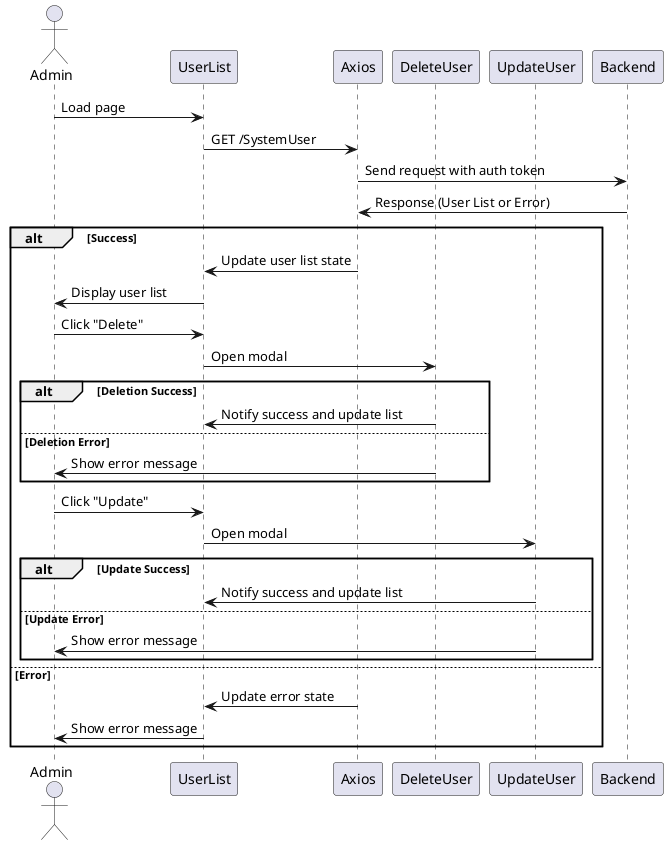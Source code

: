 
@startuml
actor Admin
participant UserList
participant Axios
participant DeleteUser
participant UpdateUser

Admin -> UserList: Load page
UserList -> Axios: GET /SystemUser
Axios -> Backend: Send request with auth token
Backend -> Axios: Response (User List or Error)
alt Success
    Axios -> UserList: Update user list state
    UserList -> Admin: Display user list
    Admin -> UserList: Click "Delete"
    UserList -> DeleteUser: Open modal
    alt Deletion Success
        DeleteUser -> UserList: Notify success and update list
    else Deletion Error
        DeleteUser -> Admin: Show error message
    end
    Admin -> UserList: Click "Update"
    UserList -> UpdateUser: Open modal
    alt Update Success
        UpdateUser -> UserList: Notify success and update list
    else Update Error
        UpdateUser -> Admin: Show error message
    end
else Error
    Axios -> UserList: Update error state
    UserList -> Admin: Show error message
end
@enduml
